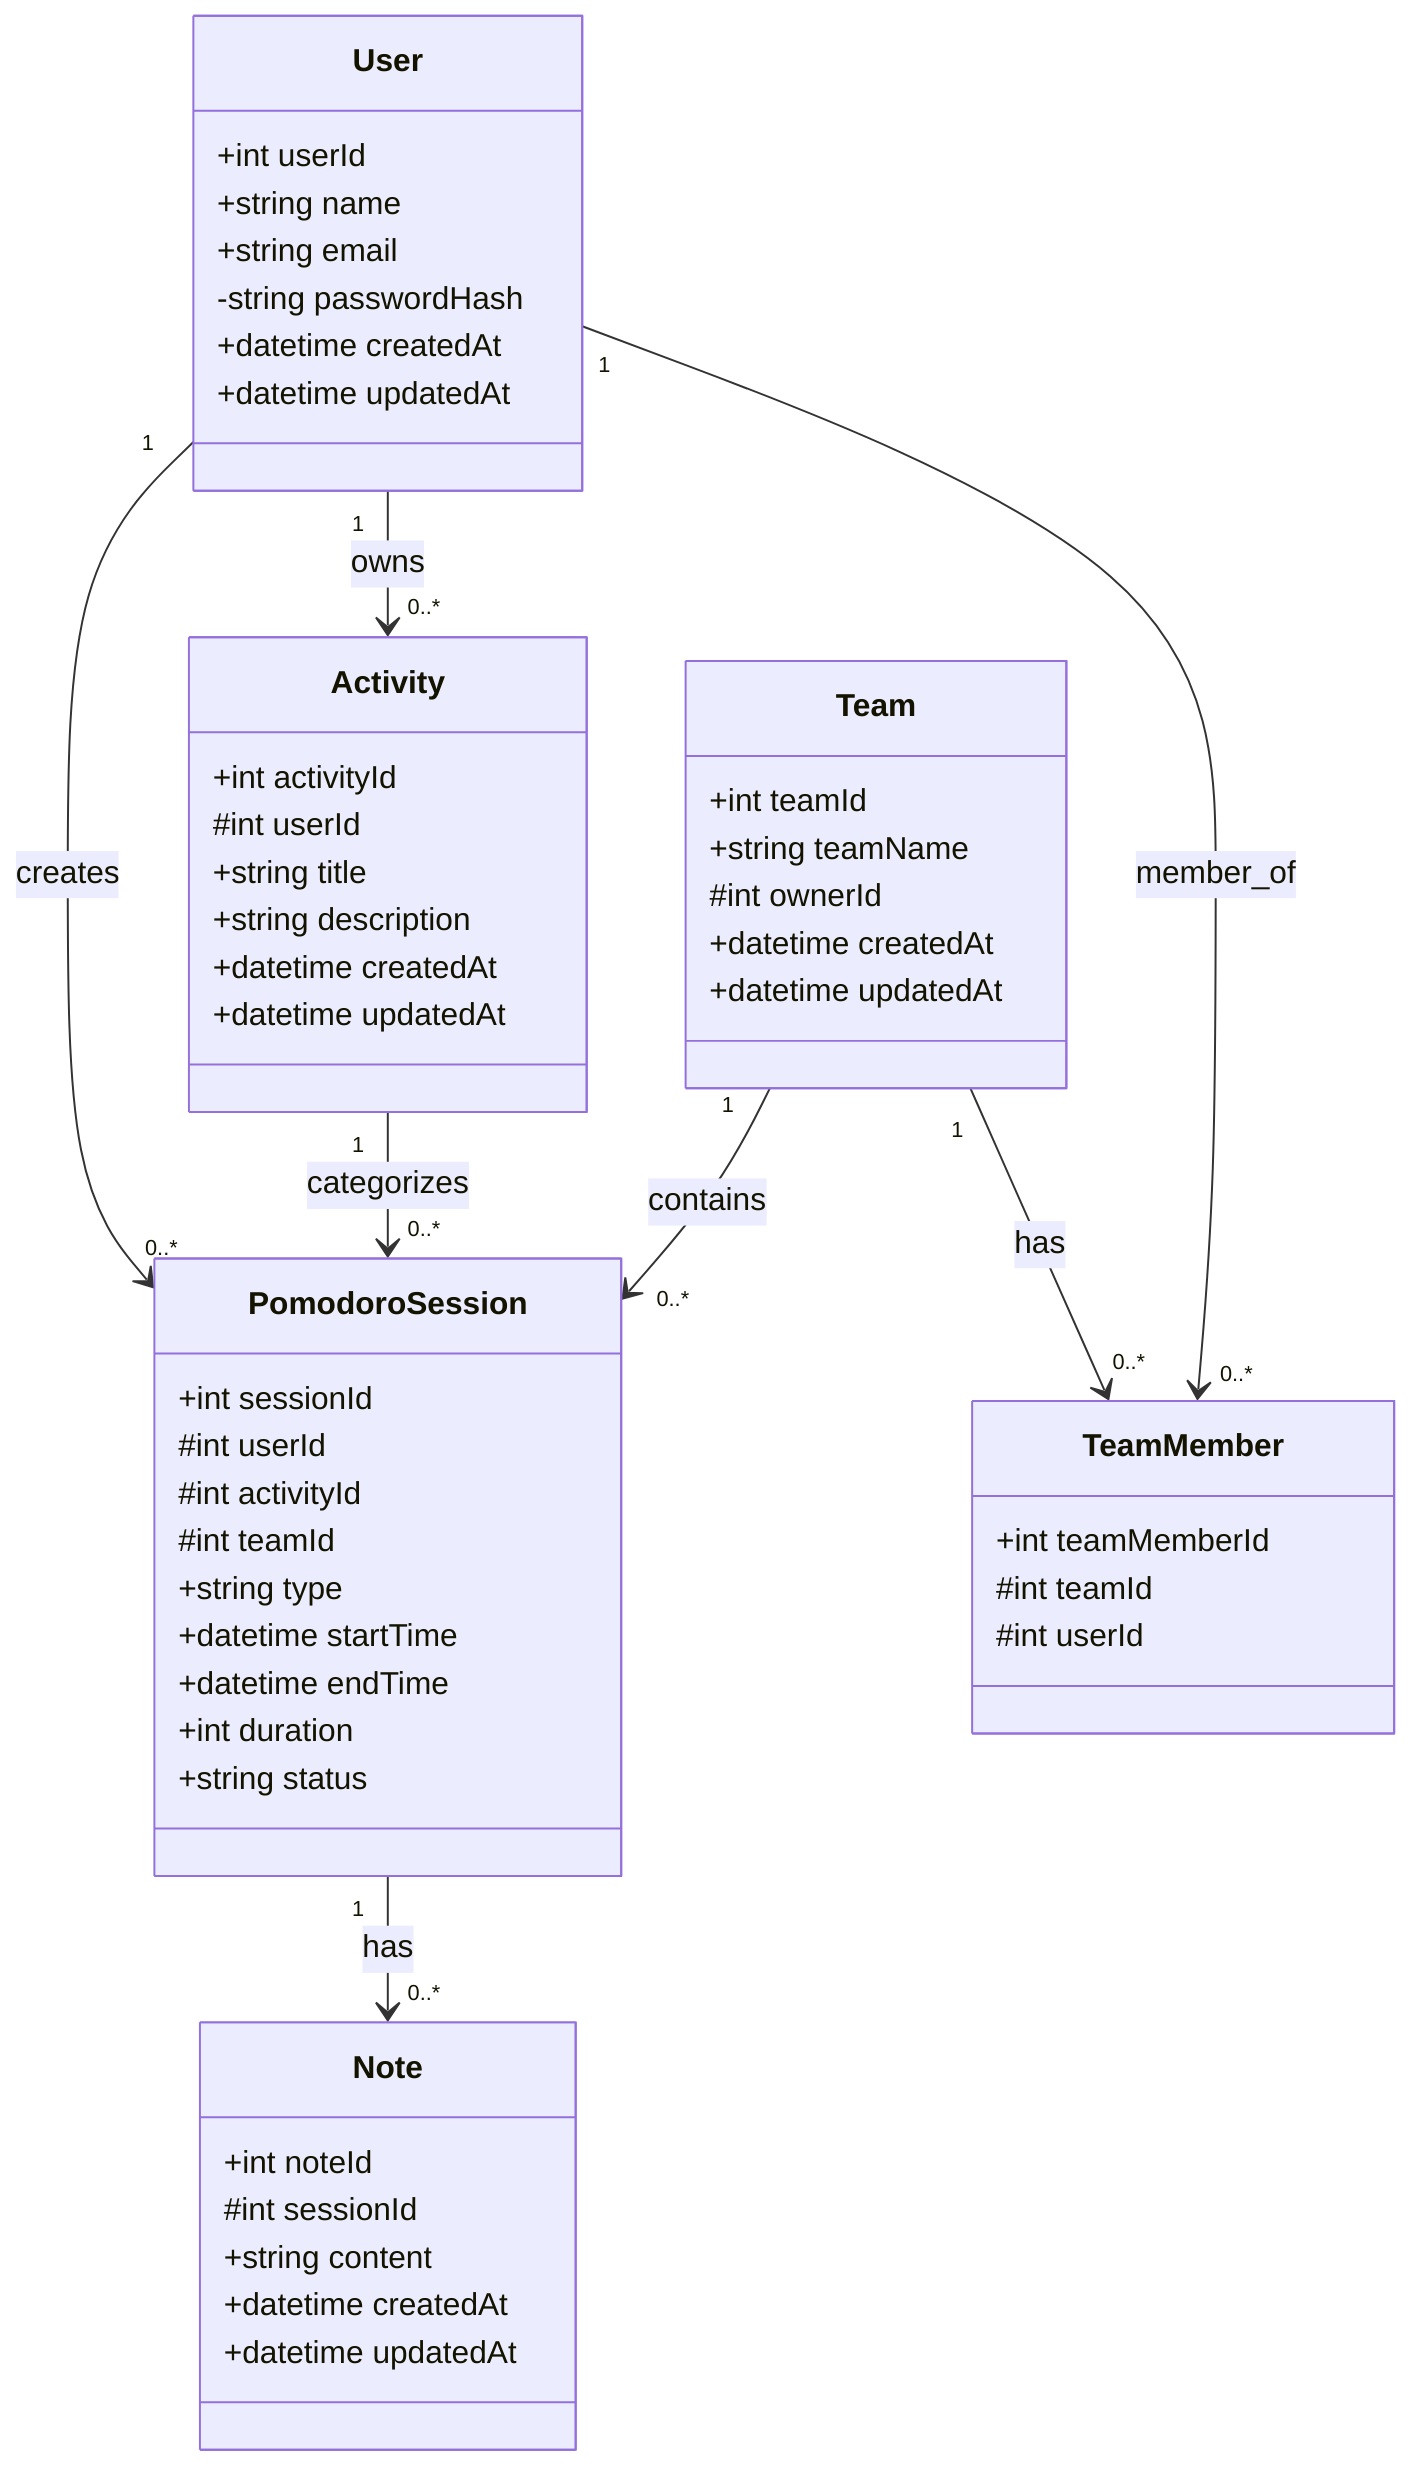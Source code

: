 classDiagram
    class User {
        +int userId
        +string name
        +string email
        -string passwordHash
        +datetime createdAt
        +datetime updatedAt
    }

    class Activity {
        +int activityId
        #int userId
        +string title
        +string description
        +datetime createdAt
        +datetime updatedAt
    }

    class PomodoroSession {
        +int sessionId
        #int userId
        #int activityId
        #int teamId
        +string type
        +datetime startTime
        +datetime endTime
        +int duration
        +string status
    }

    class Note {
        +int noteId
        #int sessionId
        +string content
        +datetime createdAt
        +datetime updatedAt
    }

    class Team {
        +int teamId
        +string teamName
        #int ownerId
        +datetime createdAt
        +datetime updatedAt
    }

    class TeamMember {
        +int teamMemberId
        #int teamId
        #int userId
    }

    %% Relationships
    User "1" --> "0..*" Activity : owns
    User "1" --> "0..*" PomodoroSession : creates
    Activity "1" --> "0..*" PomodoroSession : categorizes
    PomodoroSession "1" --> "0..*" Note : has
    Team "1" --> "0..*" PomodoroSession : contains
    Team "1" --> "0..*" TeamMember : has
    User "1" --> "0..*" TeamMember : member_of